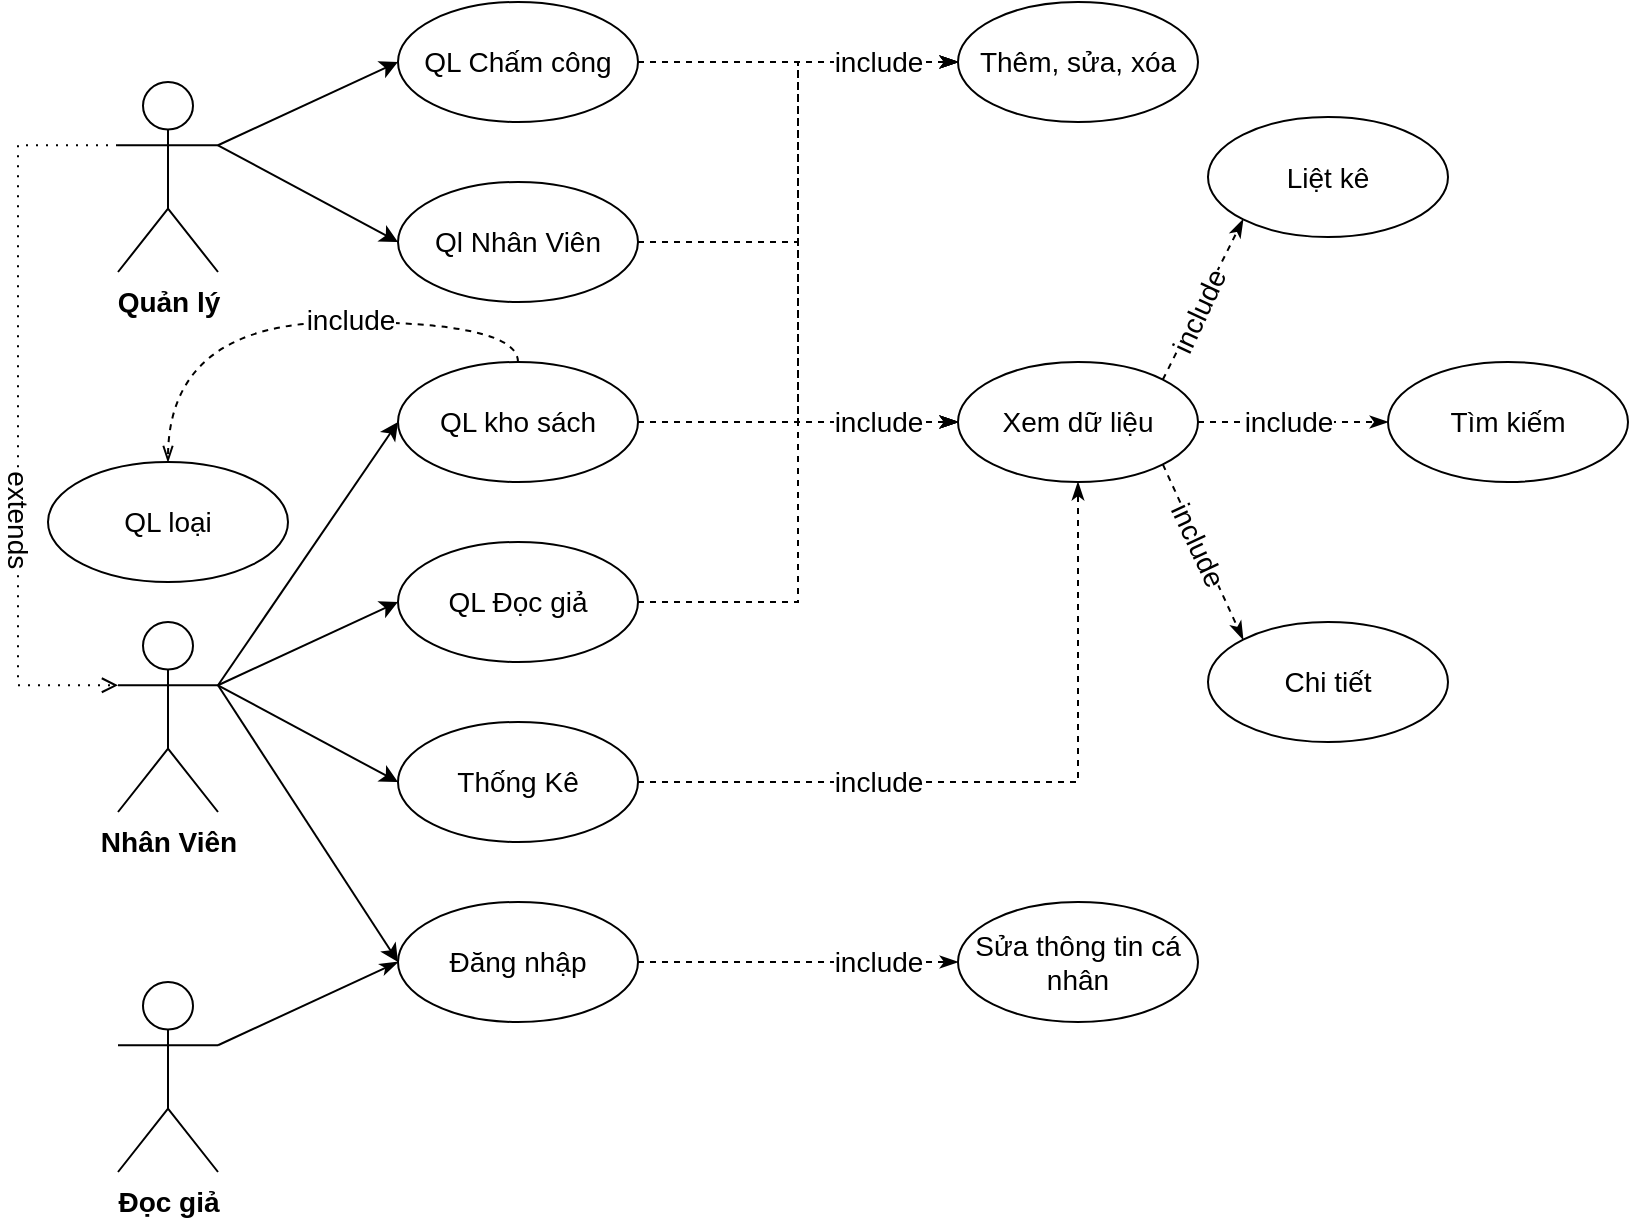<mxfile version="15.6.8" type="github">
  <diagram id="ll0Q1ssErVSsv9aC2PjV" name="USE CASE">
    <mxGraphModel dx="1019" dy="519" grid="1" gridSize="10" guides="1" tooltips="1" connect="1" arrows="1" fold="1" page="1" pageScale="1" pageWidth="850" pageHeight="1100" math="0" shadow="0">
      <root>
        <mxCell id="45LFcATOggRiHST9xjTb-0" />
        <mxCell id="45LFcATOggRiHST9xjTb-1" parent="45LFcATOggRiHST9xjTb-0" />
        <mxCell id="iIviMqFaydeCx0ee5sDL-7" style="rounded=0;orthogonalLoop=1;jettySize=auto;html=1;entryX=0;entryY=0.5;entryDx=0;entryDy=0;labelBackgroundColor=default;fontColor=default;strokeColor=default;exitX=1;exitY=0.333;exitDx=0;exitDy=0;exitPerimeter=0;fontSize=14;" parent="45LFcATOggRiHST9xjTb-1" source="iIviMqFaydeCx0ee5sDL-8" target="iIviMqFaydeCx0ee5sDL-13" edge="1">
          <mxGeometry relative="1" as="geometry">
            <mxPoint x="205" y="310" as="sourcePoint" />
          </mxGeometry>
        </mxCell>
        <mxCell id="iIviMqFaydeCx0ee5sDL-43" style="edgeStyle=none;rounded=0;orthogonalLoop=1;jettySize=auto;html=1;exitX=1;exitY=0.333;exitDx=0;exitDy=0;exitPerimeter=0;entryX=0;entryY=0.5;entryDx=0;entryDy=0;fontSize=14;" parent="45LFcATOggRiHST9xjTb-1" source="iIviMqFaydeCx0ee5sDL-8" target="iIviMqFaydeCx0ee5sDL-33" edge="1">
          <mxGeometry relative="1" as="geometry" />
        </mxCell>
        <mxCell id="iIviMqFaydeCx0ee5sDL-8" value="Nhân Viên" style="shape=umlActor;verticalLabelPosition=bottom;verticalAlign=top;html=1;fillColor=default;strokeColor=default;fontColor=default;fontSize=14;fontStyle=1" parent="45LFcATOggRiHST9xjTb-1" vertex="1">
          <mxGeometry x="85" y="330" width="50" height="95" as="geometry" />
        </mxCell>
        <mxCell id="a5GydQKUuEpF2zzsRQCY-15" style="edgeStyle=none;rounded=0;orthogonalLoop=1;jettySize=auto;html=1;exitX=1;exitY=0.333;exitDx=0;exitDy=0;exitPerimeter=0;entryX=0;entryY=0.5;entryDx=0;entryDy=0;fontSize=14;endArrow=classicThin;endFill=1;" edge="1" parent="45LFcATOggRiHST9xjTb-1" source="iIviMqFaydeCx0ee5sDL-12" target="iIviMqFaydeCx0ee5sDL-33">
          <mxGeometry relative="1" as="geometry" />
        </mxCell>
        <mxCell id="iIviMqFaydeCx0ee5sDL-12" value="Đọc giả" style="shape=umlActor;verticalLabelPosition=bottom;verticalAlign=top;html=1;fillColor=default;strokeColor=default;fontColor=default;fontSize=14;fontStyle=1" parent="45LFcATOggRiHST9xjTb-1" vertex="1">
          <mxGeometry x="85" y="510" width="50" height="95" as="geometry" />
        </mxCell>
        <mxCell id="a5GydQKUuEpF2zzsRQCY-25" style="edgeStyle=orthogonalEdgeStyle;rounded=0;orthogonalLoop=1;jettySize=auto;html=1;entryX=0;entryY=0.5;entryDx=0;entryDy=0;dashed=1;fontSize=14;endArrow=classicThin;endFill=1;" edge="1" parent="45LFcATOggRiHST9xjTb-1" source="iIviMqFaydeCx0ee5sDL-13" target="iIviMqFaydeCx0ee5sDL-47">
          <mxGeometry relative="1" as="geometry" />
        </mxCell>
        <mxCell id="a5GydQKUuEpF2zzsRQCY-30" style="edgeStyle=orthogonalEdgeStyle;rounded=0;orthogonalLoop=1;jettySize=auto;html=1;entryX=0;entryY=0.5;entryDx=0;entryDy=0;dashed=1;fontSize=14;endArrow=classicThin;endFill=1;" edge="1" parent="45LFcATOggRiHST9xjTb-1" source="iIviMqFaydeCx0ee5sDL-13" target="iIviMqFaydeCx0ee5sDL-16">
          <mxGeometry relative="1" as="geometry" />
        </mxCell>
        <mxCell id="a5GydQKUuEpF2zzsRQCY-50" style="edgeStyle=orthogonalEdgeStyle;rounded=0;jumpSize=16;orthogonalLoop=1;jettySize=auto;html=1;exitX=0.5;exitY=0;exitDx=0;exitDy=0;entryX=0.5;entryY=0;entryDx=0;entryDy=0;dashed=1;fontSize=14;endArrow=openThin;endFill=0;curved=1;" edge="1" parent="45LFcATOggRiHST9xjTb-1" source="iIviMqFaydeCx0ee5sDL-13" target="a5GydQKUuEpF2zzsRQCY-45">
          <mxGeometry relative="1" as="geometry" />
        </mxCell>
        <mxCell id="a5GydQKUuEpF2zzsRQCY-51" value="include" style="edgeLabel;html=1;align=center;verticalAlign=middle;resizable=0;points=[];fontSize=14;" vertex="1" connectable="0" parent="a5GydQKUuEpF2zzsRQCY-50">
          <mxGeometry x="0.22" y="-1" relative="1" as="geometry">
            <mxPoint x="57" as="offset" />
          </mxGeometry>
        </mxCell>
        <mxCell id="iIviMqFaydeCx0ee5sDL-13" value="QL kho sách" style="ellipse;whiteSpace=wrap;html=1;fontColor=default;strokeColor=default;fillColor=default;fontSize=14;" parent="45LFcATOggRiHST9xjTb-1" vertex="1">
          <mxGeometry x="225" y="200" width="120" height="60" as="geometry" />
        </mxCell>
        <mxCell id="a5GydQKUuEpF2zzsRQCY-24" style="edgeStyle=orthogonalEdgeStyle;rounded=0;orthogonalLoop=1;jettySize=auto;html=1;entryX=0;entryY=0.5;entryDx=0;entryDy=0;dashed=1;fontSize=14;endArrow=classicThin;endFill=1;" edge="1" parent="45LFcATOggRiHST9xjTb-1" source="iIviMqFaydeCx0ee5sDL-14" target="iIviMqFaydeCx0ee5sDL-47">
          <mxGeometry relative="1" as="geometry" />
        </mxCell>
        <mxCell id="a5GydQKUuEpF2zzsRQCY-29" style="edgeStyle=orthogonalEdgeStyle;rounded=0;orthogonalLoop=1;jettySize=auto;html=1;entryX=0;entryY=0.5;entryDx=0;entryDy=0;dashed=1;fontSize=14;endArrow=classicThin;endFill=1;" edge="1" parent="45LFcATOggRiHST9xjTb-1" source="iIviMqFaydeCx0ee5sDL-14" target="iIviMqFaydeCx0ee5sDL-16">
          <mxGeometry relative="1" as="geometry" />
        </mxCell>
        <mxCell id="iIviMqFaydeCx0ee5sDL-14" value="QL Đọc giả" style="ellipse;whiteSpace=wrap;html=1;fontColor=default;strokeColor=default;fillColor=default;fontSize=14;" parent="45LFcATOggRiHST9xjTb-1" vertex="1">
          <mxGeometry x="225" y="290" width="120" height="60" as="geometry" />
        </mxCell>
        <mxCell id="a5GydQKUuEpF2zzsRQCY-11" style="rounded=0;orthogonalLoop=1;jettySize=auto;html=1;dashed=1;endArrow=classicThin;endFill=1;fontSize=14;" edge="1" parent="45LFcATOggRiHST9xjTb-1" source="iIviMqFaydeCx0ee5sDL-16" target="a5GydQKUuEpF2zzsRQCY-9">
          <mxGeometry relative="1" as="geometry" />
        </mxCell>
        <mxCell id="a5GydQKUuEpF2zzsRQCY-55" value="include" style="edgeLabel;html=1;align=center;verticalAlign=middle;resizable=0;points=[];fontSize=14;" vertex="1" connectable="0" parent="a5GydQKUuEpF2zzsRQCY-11">
          <mxGeometry x="-0.41" y="1" relative="1" as="geometry">
            <mxPoint x="17" y="1" as="offset" />
          </mxGeometry>
        </mxCell>
        <mxCell id="a5GydQKUuEpF2zzsRQCY-12" style="rounded=0;orthogonalLoop=1;jettySize=auto;html=1;exitX=1;exitY=0;exitDx=0;exitDy=0;entryX=0;entryY=1;entryDx=0;entryDy=0;dashed=1;endArrow=classicThin;endFill=1;fontSize=14;" edge="1" parent="45LFcATOggRiHST9xjTb-1" source="iIviMqFaydeCx0ee5sDL-16" target="a5GydQKUuEpF2zzsRQCY-10">
          <mxGeometry relative="1" as="geometry" />
        </mxCell>
        <mxCell id="a5GydQKUuEpF2zzsRQCY-52" value="include" style="edgeLabel;html=1;align=center;verticalAlign=middle;resizable=0;points=[];fontSize=14;rotation=-65;" vertex="1" connectable="0" parent="a5GydQKUuEpF2zzsRQCY-12">
          <mxGeometry x="-0.293" y="-2" relative="1" as="geometry">
            <mxPoint x="2" y="-6" as="offset" />
          </mxGeometry>
        </mxCell>
        <mxCell id="a5GydQKUuEpF2zzsRQCY-42" style="rounded=0;jumpSize=16;orthogonalLoop=1;jettySize=auto;html=1;exitX=1;exitY=1;exitDx=0;exitDy=0;entryX=0;entryY=0;entryDx=0;entryDy=0;fontSize=14;endArrow=classicThin;endFill=1;dashed=1;" edge="1" parent="45LFcATOggRiHST9xjTb-1" source="iIviMqFaydeCx0ee5sDL-16" target="a5GydQKUuEpF2zzsRQCY-41">
          <mxGeometry relative="1" as="geometry" />
        </mxCell>
        <mxCell id="a5GydQKUuEpF2zzsRQCY-54" value="include" style="edgeLabel;html=1;align=center;verticalAlign=middle;resizable=0;points=[];fontSize=14;rotation=65;" vertex="1" connectable="0" parent="a5GydQKUuEpF2zzsRQCY-42">
          <mxGeometry x="-0.433" y="-1" relative="1" as="geometry">
            <mxPoint x="7" y="14" as="offset" />
          </mxGeometry>
        </mxCell>
        <mxCell id="iIviMqFaydeCx0ee5sDL-16" value="Xem dữ liệu" style="ellipse;whiteSpace=wrap;html=1;fontColor=default;strokeColor=default;fillColor=default;fontSize=14;" parent="45LFcATOggRiHST9xjTb-1" vertex="1">
          <mxGeometry x="505" y="200" width="120" height="60" as="geometry" />
        </mxCell>
        <mxCell id="a5GydQKUuEpF2zzsRQCY-37" style="edgeStyle=orthogonalEdgeStyle;rounded=0;jumpSize=16;orthogonalLoop=1;jettySize=auto;html=1;entryX=0.5;entryY=1;entryDx=0;entryDy=0;dashed=1;fontSize=14;endArrow=classicThin;endFill=1;" edge="1" parent="45LFcATOggRiHST9xjTb-1" source="iIviMqFaydeCx0ee5sDL-17" target="iIviMqFaydeCx0ee5sDL-16">
          <mxGeometry relative="1" as="geometry" />
        </mxCell>
        <mxCell id="a5GydQKUuEpF2zzsRQCY-38" value="include" style="edgeLabel;html=1;align=center;verticalAlign=middle;resizable=0;points=[];fontSize=14;" vertex="1" connectable="0" parent="a5GydQKUuEpF2zzsRQCY-37">
          <mxGeometry x="-0.275" y="-1" relative="1" as="geometry">
            <mxPoint x="-14" y="-1" as="offset" />
          </mxGeometry>
        </mxCell>
        <mxCell id="iIviMqFaydeCx0ee5sDL-17" value="Thống Kê" style="ellipse;whiteSpace=wrap;html=1;fontColor=default;strokeColor=default;fillColor=default;fontSize=14;" parent="45LFcATOggRiHST9xjTb-1" vertex="1">
          <mxGeometry x="225" y="380" width="120" height="60" as="geometry" />
        </mxCell>
        <mxCell id="a5GydQKUuEpF2zzsRQCY-27" style="edgeStyle=orthogonalEdgeStyle;rounded=0;orthogonalLoop=1;jettySize=auto;html=1;entryX=0;entryY=0.5;entryDx=0;entryDy=0;dashed=1;fontSize=14;endArrow=classicThin;endFill=1;" edge="1" parent="45LFcATOggRiHST9xjTb-1" source="iIviMqFaydeCx0ee5sDL-19" target="iIviMqFaydeCx0ee5sDL-47">
          <mxGeometry relative="1" as="geometry" />
        </mxCell>
        <mxCell id="a5GydQKUuEpF2zzsRQCY-33" style="edgeStyle=orthogonalEdgeStyle;rounded=0;orthogonalLoop=1;jettySize=auto;html=1;entryX=0;entryY=0.5;entryDx=0;entryDy=0;dashed=1;fontSize=14;endArrow=classicThin;endFill=1;" edge="1" parent="45LFcATOggRiHST9xjTb-1" source="iIviMqFaydeCx0ee5sDL-19" target="iIviMqFaydeCx0ee5sDL-16">
          <mxGeometry relative="1" as="geometry" />
        </mxCell>
        <mxCell id="iIviMqFaydeCx0ee5sDL-19" value="Ql Nhân Viên" style="ellipse;whiteSpace=wrap;html=1;fontColor=default;strokeColor=default;fillColor=default;fontSize=14;" parent="45LFcATOggRiHST9xjTb-1" vertex="1">
          <mxGeometry x="225" y="110" width="120" height="60" as="geometry" />
        </mxCell>
        <mxCell id="iIviMqFaydeCx0ee5sDL-20" style="rounded=0;orthogonalLoop=1;jettySize=auto;html=1;entryX=0;entryY=0.5;entryDx=0;entryDy=0;labelBackgroundColor=default;fontColor=default;strokeColor=default;exitX=1;exitY=0.333;exitDx=0;exitDy=0;exitPerimeter=0;fontSize=14;" parent="45LFcATOggRiHST9xjTb-1" source="iIviMqFaydeCx0ee5sDL-8" target="iIviMqFaydeCx0ee5sDL-14" edge="1">
          <mxGeometry relative="1" as="geometry">
            <mxPoint x="205" y="310" as="sourcePoint" />
            <mxPoint x="377.5" y="130" as="targetPoint" />
          </mxGeometry>
        </mxCell>
        <mxCell id="iIviMqFaydeCx0ee5sDL-23" style="rounded=0;orthogonalLoop=1;jettySize=auto;html=1;entryX=0;entryY=0.5;entryDx=0;entryDy=0;labelBackgroundColor=default;fontColor=default;strokeColor=default;exitX=1;exitY=0.333;exitDx=0;exitDy=0;exitPerimeter=0;fontSize=14;" parent="45LFcATOggRiHST9xjTb-1" source="iIviMqFaydeCx0ee5sDL-8" target="iIviMqFaydeCx0ee5sDL-17" edge="1">
          <mxGeometry relative="1" as="geometry">
            <mxPoint x="205" y="310" as="sourcePoint" />
            <mxPoint x="397.5" y="220" as="targetPoint" />
          </mxGeometry>
        </mxCell>
        <mxCell id="a5GydQKUuEpF2zzsRQCY-16" style="edgeStyle=none;rounded=0;orthogonalLoop=1;jettySize=auto;html=1;entryX=0;entryY=0.5;entryDx=0;entryDy=0;dashed=1;fontSize=14;endArrow=classicThin;endFill=1;" edge="1" parent="45LFcATOggRiHST9xjTb-1" source="iIviMqFaydeCx0ee5sDL-33" target="iIviMqFaydeCx0ee5sDL-53">
          <mxGeometry relative="1" as="geometry" />
        </mxCell>
        <mxCell id="a5GydQKUuEpF2zzsRQCY-39" value="include" style="edgeLabel;html=1;align=center;verticalAlign=middle;resizable=0;points=[];fontSize=14;" vertex="1" connectable="0" parent="a5GydQKUuEpF2zzsRQCY-16">
          <mxGeometry x="0.327" y="1" relative="1" as="geometry">
            <mxPoint x="14" y="1" as="offset" />
          </mxGeometry>
        </mxCell>
        <mxCell id="iIviMqFaydeCx0ee5sDL-33" value="Đăng nhập" style="ellipse;whiteSpace=wrap;html=1;fontColor=default;strokeColor=default;fillColor=default;fontSize=14;" parent="45LFcATOggRiHST9xjTb-1" vertex="1">
          <mxGeometry x="225" y="470" width="120" height="60" as="geometry" />
        </mxCell>
        <mxCell id="a5GydQKUuEpF2zzsRQCY-26" style="edgeStyle=orthogonalEdgeStyle;rounded=0;orthogonalLoop=1;jettySize=auto;html=1;entryX=0;entryY=0.5;entryDx=0;entryDy=0;dashed=1;fontSize=14;endArrow=classicThin;endFill=1;" edge="1" parent="45LFcATOggRiHST9xjTb-1" source="iIviMqFaydeCx0ee5sDL-34" target="iIviMqFaydeCx0ee5sDL-47">
          <mxGeometry relative="1" as="geometry" />
        </mxCell>
        <mxCell id="a5GydQKUuEpF2zzsRQCY-28" value="include" style="edgeLabel;html=1;align=center;verticalAlign=middle;resizable=0;points=[];fontSize=14;" vertex="1" connectable="0" parent="a5GydQKUuEpF2zzsRQCY-26">
          <mxGeometry x="0.514" relative="1" as="geometry">
            <mxPoint x="-1" as="offset" />
          </mxGeometry>
        </mxCell>
        <mxCell id="a5GydQKUuEpF2zzsRQCY-31" style="edgeStyle=orthogonalEdgeStyle;rounded=0;orthogonalLoop=1;jettySize=auto;html=1;entryX=0;entryY=0.5;entryDx=0;entryDy=0;dashed=1;fontSize=14;endArrow=classicThin;endFill=1;" edge="1" parent="45LFcATOggRiHST9xjTb-1" source="iIviMqFaydeCx0ee5sDL-34" target="iIviMqFaydeCx0ee5sDL-16">
          <mxGeometry relative="1" as="geometry" />
        </mxCell>
        <mxCell id="a5GydQKUuEpF2zzsRQCY-34" value="include" style="edgeLabel;html=1;align=center;verticalAlign=middle;resizable=0;points=[];fontSize=14;" vertex="1" connectable="0" parent="a5GydQKUuEpF2zzsRQCY-31">
          <mxGeometry x="0.601" relative="1" as="geometry">
            <mxPoint x="28" as="offset" />
          </mxGeometry>
        </mxCell>
        <mxCell id="iIviMqFaydeCx0ee5sDL-34" value="QL Chấm công" style="ellipse;whiteSpace=wrap;html=1;fontColor=default;strokeColor=default;fillColor=default;fontSize=14;" parent="45LFcATOggRiHST9xjTb-1" vertex="1">
          <mxGeometry x="225" y="20" width="120" height="60" as="geometry" />
        </mxCell>
        <mxCell id="iIviMqFaydeCx0ee5sDL-36" style="rounded=0;orthogonalLoop=1;jettySize=auto;html=1;entryX=0;entryY=0.5;entryDx=0;entryDy=0;fontSize=14;exitX=1;exitY=0.333;exitDx=0;exitDy=0;exitPerimeter=0;" parent="45LFcATOggRiHST9xjTb-1" source="iIviMqFaydeCx0ee5sDL-35" target="iIviMqFaydeCx0ee5sDL-19" edge="1">
          <mxGeometry relative="1" as="geometry" />
        </mxCell>
        <mxCell id="iIviMqFaydeCx0ee5sDL-40" style="edgeStyle=none;rounded=0;orthogonalLoop=1;jettySize=auto;html=1;exitX=1;exitY=0.333;exitDx=0;exitDy=0;exitPerimeter=0;entryX=0;entryY=0.5;entryDx=0;entryDy=0;fontSize=14;" parent="45LFcATOggRiHST9xjTb-1" source="iIviMqFaydeCx0ee5sDL-35" target="iIviMqFaydeCx0ee5sDL-34" edge="1">
          <mxGeometry relative="1" as="geometry" />
        </mxCell>
        <mxCell id="iIviMqFaydeCx0ee5sDL-46" style="edgeStyle=orthogonalEdgeStyle;rounded=0;orthogonalLoop=1;jettySize=auto;html=1;exitX=0;exitY=0.333;exitDx=0;exitDy=0;exitPerimeter=0;entryX=0;entryY=0.333;entryDx=0;entryDy=0;entryPerimeter=0;fontSize=14;dashed=1;dashPattern=1 4;jumpSize=16;endArrow=open;endFill=0;" parent="45LFcATOggRiHST9xjTb-1" source="iIviMqFaydeCx0ee5sDL-35" target="iIviMqFaydeCx0ee5sDL-8" edge="1">
          <mxGeometry relative="1" as="geometry">
            <Array as="points">
              <mxPoint x="35" y="92" />
              <mxPoint x="35" y="362" />
            </Array>
          </mxGeometry>
        </mxCell>
        <mxCell id="a5GydQKUuEpF2zzsRQCY-13" value="&lt;p style=&quot;font-size: 14px;&quot;&gt;&lt;br style=&quot;font-size: 14px;&quot;&gt;&lt;/p&gt;" style="edgeLabel;html=1;align=center;verticalAlign=middle;resizable=0;points=[];fontSize=14;" vertex="1" connectable="0" parent="iIviMqFaydeCx0ee5sDL-46">
          <mxGeometry x="0.19" y="1" relative="1" as="geometry">
            <mxPoint as="offset" />
          </mxGeometry>
        </mxCell>
        <mxCell id="a5GydQKUuEpF2zzsRQCY-14" value="extends" style="edgeLabel;html=1;align=center;verticalAlign=middle;resizable=0;points=[];fontSize=14;rotation=90;" vertex="1" connectable="0" parent="iIviMqFaydeCx0ee5sDL-46">
          <mxGeometry x="0.142" y="-2" relative="1" as="geometry">
            <mxPoint x="2" y="25" as="offset" />
          </mxGeometry>
        </mxCell>
        <mxCell id="iIviMqFaydeCx0ee5sDL-35" value="Quản lý" style="shape=umlActor;verticalLabelPosition=bottom;verticalAlign=top;html=1;outlineConnect=0;fontSize=14;fontStyle=1" parent="45LFcATOggRiHST9xjTb-1" vertex="1">
          <mxGeometry x="85" y="60" width="50" height="95" as="geometry" />
        </mxCell>
        <mxCell id="iIviMqFaydeCx0ee5sDL-47" value="Thêm, sửa, xóa" style="ellipse;whiteSpace=wrap;html=1;fontColor=default;strokeColor=default;fillColor=default;fontSize=14;" parent="45LFcATOggRiHST9xjTb-1" vertex="1">
          <mxGeometry x="505" y="20" width="120" height="60" as="geometry" />
        </mxCell>
        <mxCell id="iIviMqFaydeCx0ee5sDL-53" value="Sửa thông tin cá nhân" style="ellipse;whiteSpace=wrap;html=1;fontColor=default;strokeColor=default;fillColor=default;fontSize=14;" parent="45LFcATOggRiHST9xjTb-1" vertex="1">
          <mxGeometry x="505" y="470" width="120" height="60" as="geometry" />
        </mxCell>
        <mxCell id="a5GydQKUuEpF2zzsRQCY-9" value="Tìm kiếm" style="ellipse;whiteSpace=wrap;html=1;fontColor=default;strokeColor=default;fillColor=default;fontSize=14;" vertex="1" parent="45LFcATOggRiHST9xjTb-1">
          <mxGeometry x="720" y="200" width="120" height="60" as="geometry" />
        </mxCell>
        <mxCell id="a5GydQKUuEpF2zzsRQCY-10" value="Liệt kê" style="ellipse;whiteSpace=wrap;html=1;fontColor=default;strokeColor=default;fillColor=default;fontSize=14;" vertex="1" parent="45LFcATOggRiHST9xjTb-1">
          <mxGeometry x="630" y="77.5" width="120" height="60" as="geometry" />
        </mxCell>
        <mxCell id="a5GydQKUuEpF2zzsRQCY-41" value="Chi tiết" style="ellipse;whiteSpace=wrap;html=1;fontColor=default;strokeColor=default;fillColor=default;fontSize=14;" vertex="1" parent="45LFcATOggRiHST9xjTb-1">
          <mxGeometry x="630" y="330" width="120" height="60" as="geometry" />
        </mxCell>
        <mxCell id="a5GydQKUuEpF2zzsRQCY-45" value="QL loại" style="ellipse;whiteSpace=wrap;html=1;fontColor=default;strokeColor=default;fillColor=default;fontSize=14;" vertex="1" parent="45LFcATOggRiHST9xjTb-1">
          <mxGeometry x="50" y="250" width="120" height="60" as="geometry" />
        </mxCell>
      </root>
    </mxGraphModel>
  </diagram>
</mxfile>
